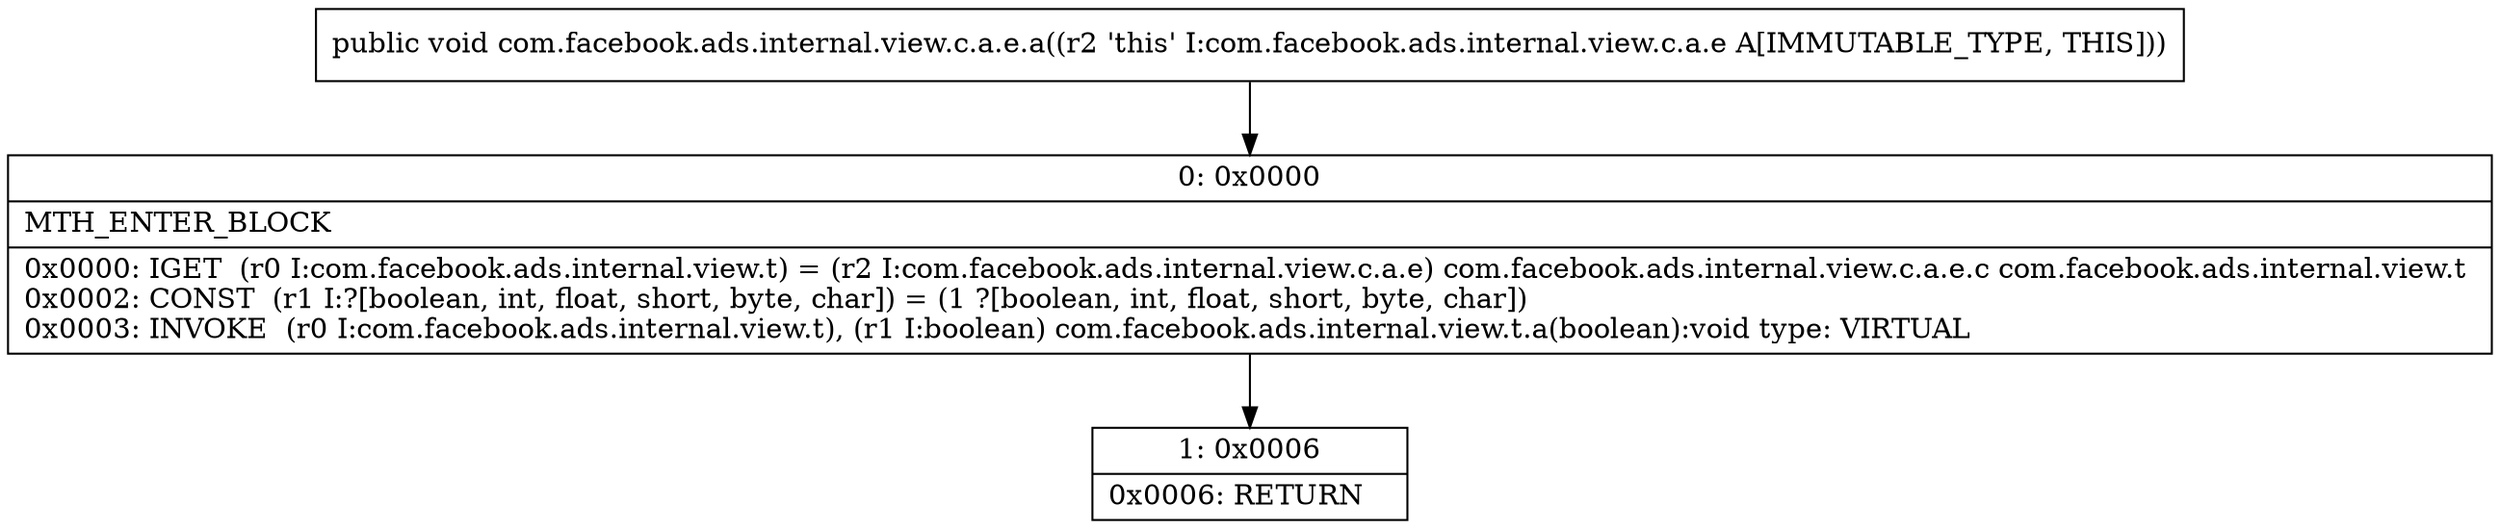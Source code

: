 digraph "CFG forcom.facebook.ads.internal.view.c.a.e.a()V" {
Node_0 [shape=record,label="{0\:\ 0x0000|MTH_ENTER_BLOCK\l|0x0000: IGET  (r0 I:com.facebook.ads.internal.view.t) = (r2 I:com.facebook.ads.internal.view.c.a.e) com.facebook.ads.internal.view.c.a.e.c com.facebook.ads.internal.view.t \l0x0002: CONST  (r1 I:?[boolean, int, float, short, byte, char]) = (1 ?[boolean, int, float, short, byte, char]) \l0x0003: INVOKE  (r0 I:com.facebook.ads.internal.view.t), (r1 I:boolean) com.facebook.ads.internal.view.t.a(boolean):void type: VIRTUAL \l}"];
Node_1 [shape=record,label="{1\:\ 0x0006|0x0006: RETURN   \l}"];
MethodNode[shape=record,label="{public void com.facebook.ads.internal.view.c.a.e.a((r2 'this' I:com.facebook.ads.internal.view.c.a.e A[IMMUTABLE_TYPE, THIS])) }"];
MethodNode -> Node_0;
Node_0 -> Node_1;
}

